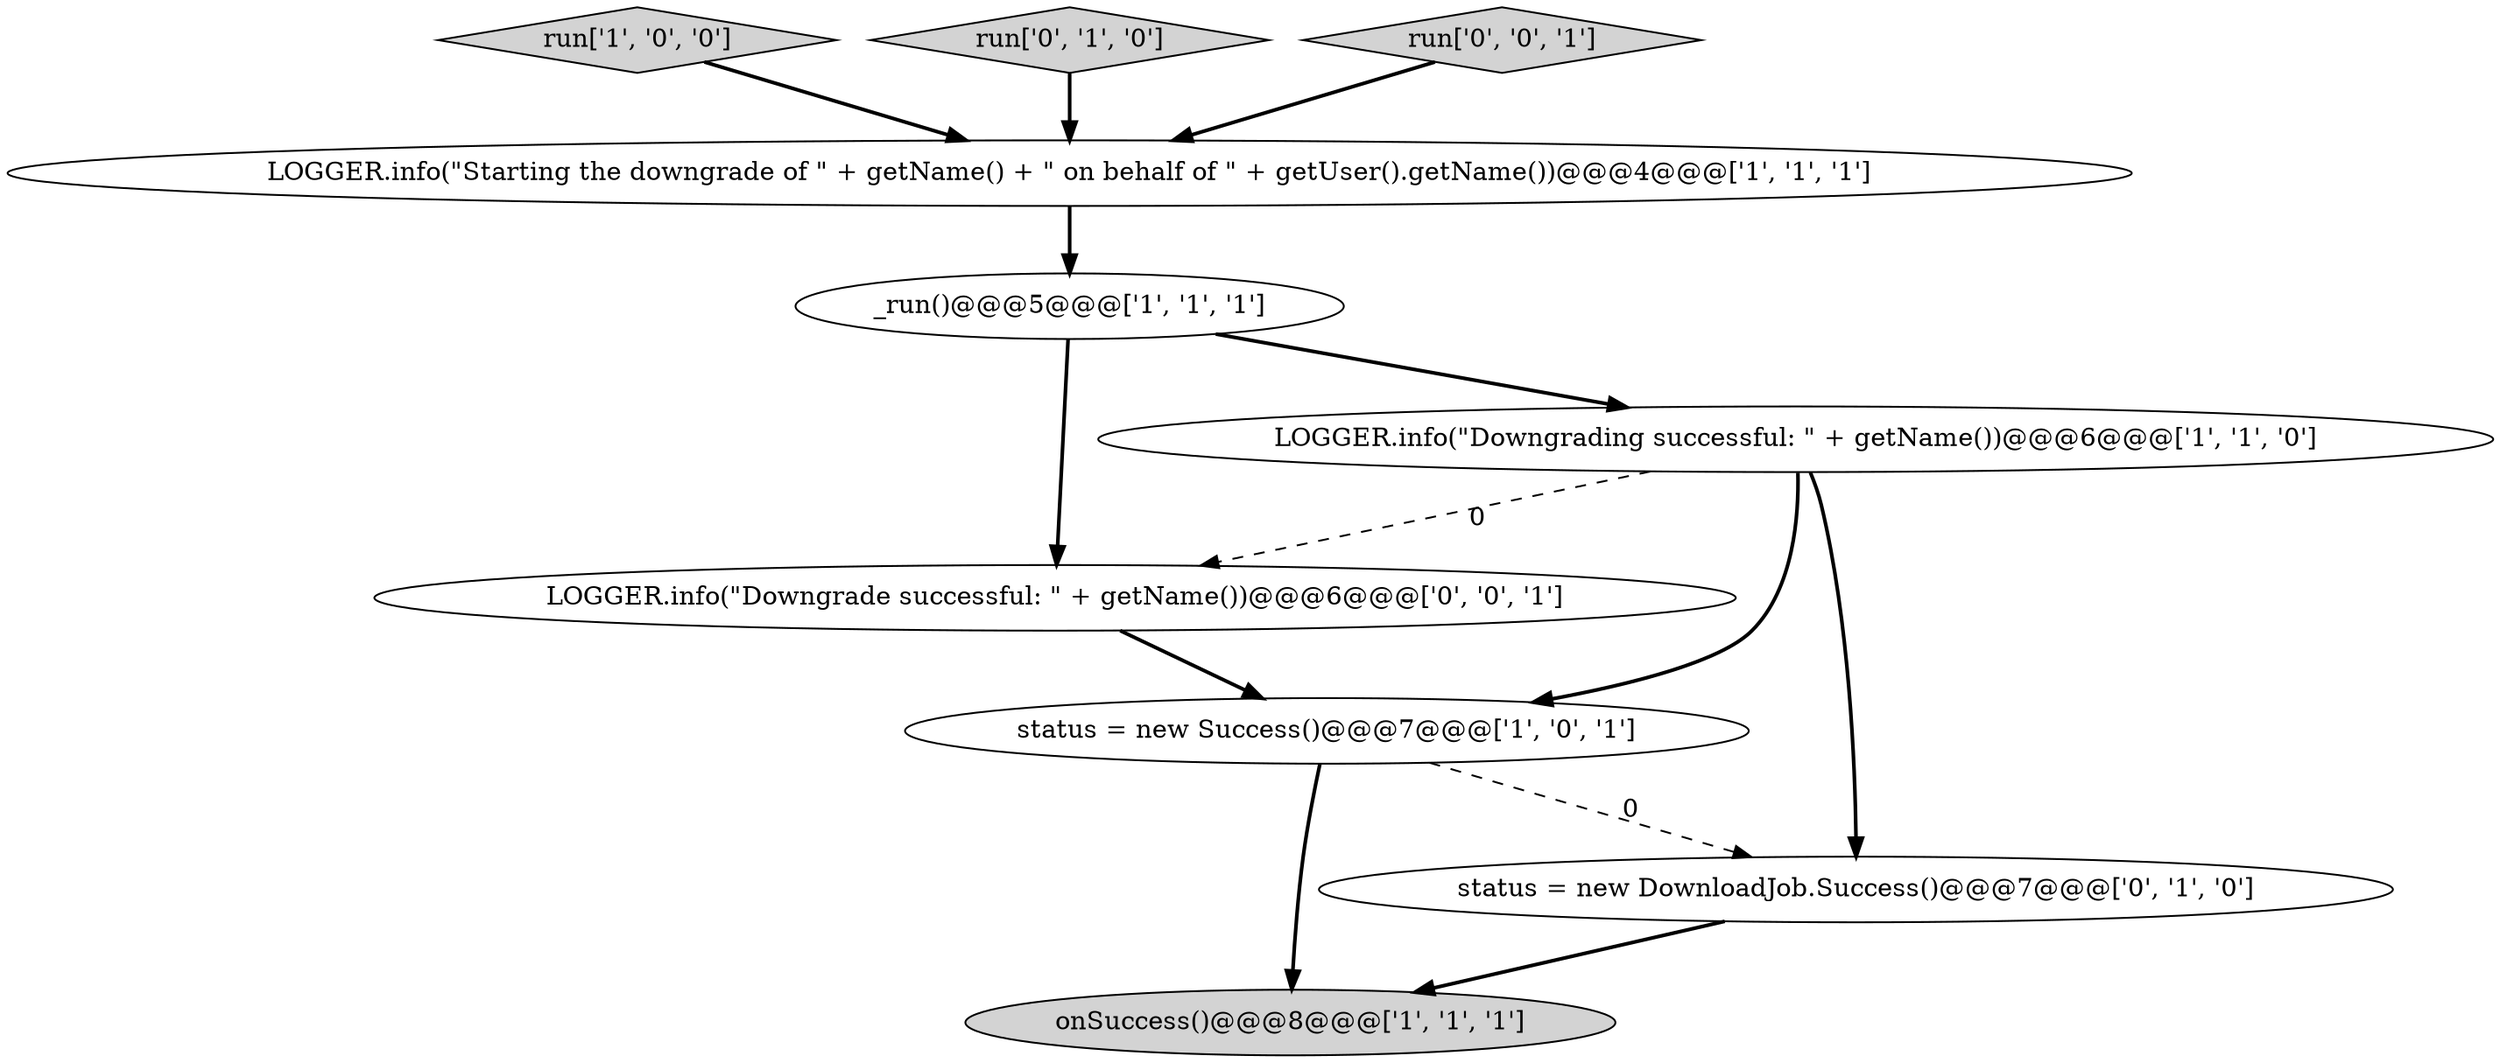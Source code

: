 digraph {
1 [style = filled, label = "run['1', '0', '0']", fillcolor = lightgray, shape = diamond image = "AAA0AAABBB1BBB"];
0 [style = filled, label = "LOGGER.info(\"Downgrading successful: \" + getName())@@@6@@@['1', '1', '0']", fillcolor = white, shape = ellipse image = "AAA0AAABBB1BBB"];
3 [style = filled, label = "_run()@@@5@@@['1', '1', '1']", fillcolor = white, shape = ellipse image = "AAA0AAABBB1BBB"];
2 [style = filled, label = "LOGGER.info(\"Starting the downgrade of \" + getName() + \" on behalf of \" + getUser().getName())@@@4@@@['1', '1', '1']", fillcolor = white, shape = ellipse image = "AAA0AAABBB1BBB"];
8 [style = filled, label = "LOGGER.info(\"Downgrade successful: \" + getName())@@@6@@@['0', '0', '1']", fillcolor = white, shape = ellipse image = "AAA0AAABBB3BBB"];
7 [style = filled, label = "run['0', '1', '0']", fillcolor = lightgray, shape = diamond image = "AAA0AAABBB2BBB"];
9 [style = filled, label = "run['0', '0', '1']", fillcolor = lightgray, shape = diamond image = "AAA0AAABBB3BBB"];
4 [style = filled, label = "status = new Success()@@@7@@@['1', '0', '1']", fillcolor = white, shape = ellipse image = "AAA0AAABBB1BBB"];
5 [style = filled, label = "onSuccess()@@@8@@@['1', '1', '1']", fillcolor = lightgray, shape = ellipse image = "AAA0AAABBB1BBB"];
6 [style = filled, label = "status = new DownloadJob.Success()@@@7@@@['0', '1', '0']", fillcolor = white, shape = ellipse image = "AAA1AAABBB2BBB"];
0->6 [style = bold, label=""];
4->5 [style = bold, label=""];
9->2 [style = bold, label=""];
4->6 [style = dashed, label="0"];
0->4 [style = bold, label=""];
3->0 [style = bold, label=""];
8->4 [style = bold, label=""];
1->2 [style = bold, label=""];
0->8 [style = dashed, label="0"];
3->8 [style = bold, label=""];
6->5 [style = bold, label=""];
2->3 [style = bold, label=""];
7->2 [style = bold, label=""];
}

